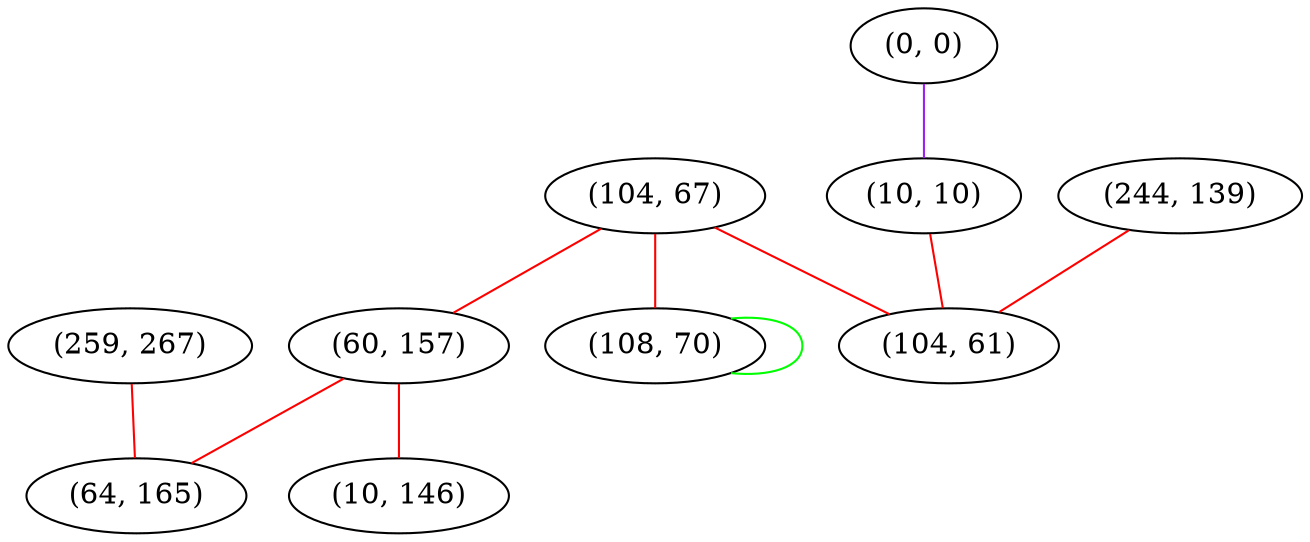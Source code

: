 graph "" {
"(259, 267)";
"(104, 67)";
"(0, 0)";
"(10, 10)";
"(60, 157)";
"(108, 70)";
"(244, 139)";
"(10, 146)";
"(104, 61)";
"(64, 165)";
"(259, 267)" -- "(64, 165)"  [color=red, key=0, weight=1];
"(104, 67)" -- "(60, 157)"  [color=red, key=0, weight=1];
"(104, 67)" -- "(104, 61)"  [color=red, key=0, weight=1];
"(104, 67)" -- "(108, 70)"  [color=red, key=0, weight=1];
"(0, 0)" -- "(10, 10)"  [color=purple, key=0, weight=4];
"(10, 10)" -- "(104, 61)"  [color=red, key=0, weight=1];
"(60, 157)" -- "(64, 165)"  [color=red, key=0, weight=1];
"(60, 157)" -- "(10, 146)"  [color=red, key=0, weight=1];
"(108, 70)" -- "(108, 70)"  [color=green, key=0, weight=2];
"(244, 139)" -- "(104, 61)"  [color=red, key=0, weight=1];
}

